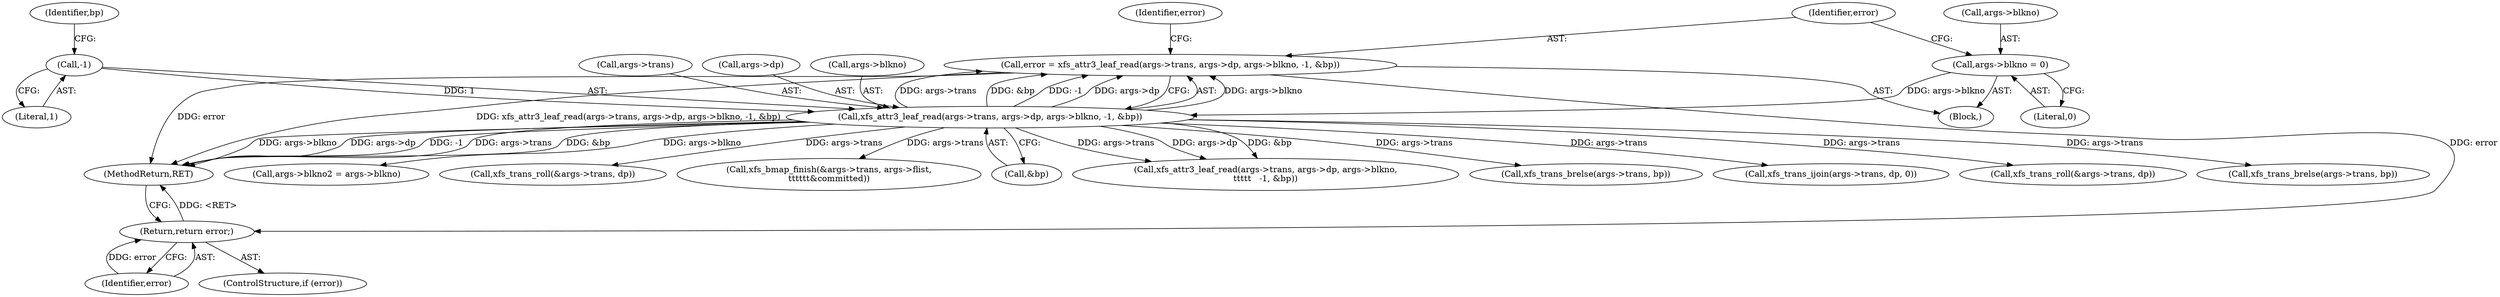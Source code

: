 digraph "0_linux_8275cdd0e7ac550dcce2b3ef6d2fb3b808c1ae59_0@API" {
"1000144" [label="(Call,error = xfs_attr3_leaf_read(args->trans, args->dp, args->blkno, -1, &bp))"];
"1000146" [label="(Call,xfs_attr3_leaf_read(args->trans, args->dp, args->blkno, -1, &bp))"];
"1000139" [label="(Call,args->blkno = 0)"];
"1000156" [label="(Call,-1)"];
"1000162" [label="(Return,return error;)"];
"1000125" [label="(Block,)"];
"1000145" [label="(Identifier,error)"];
"1000291" [label="(Call,xfs_bmap_finish(&args->trans, args->flist,\n\t\t\t\t\t\t&committed))"];
"1000163" [label="(Identifier,error)"];
"1000157" [label="(Literal,1)"];
"1000435" [label="(Call,xfs_attr3_leaf_read(args->trans, args->dp, args->blkno,\n\t\t\t\t\t   -1, &bp))"];
"1000144" [label="(Call,error = xfs_attr3_leaf_read(args->trans, args->dp, args->blkno, -1, &bp))"];
"1000180" [label="(Call,xfs_trans_brelse(args->trans, bp))"];
"1000319" [label="(Call,xfs_trans_ijoin(args->trans, dp, 0))"];
"1000147" [label="(Call,args->trans)"];
"1000156" [label="(Call,-1)"];
"1000150" [label="(Call,args->dp)"];
"1000345" [label="(Call,xfs_trans_roll(&args->trans, dp))"];
"1000200" [label="(Call,xfs_trans_brelse(args->trans, bp))"];
"1000159" [label="(Identifier,bp)"];
"1000161" [label="(Identifier,error)"];
"1000158" [label="(Call,&bp)"];
"1000538" [label="(MethodReturn,RET)"];
"1000214" [label="(Call,args->blkno2 = args->blkno)"];
"1000139" [label="(Call,args->blkno = 0)"];
"1000162" [label="(Return,return error;)"];
"1000143" [label="(Literal,0)"];
"1000160" [label="(ControlStructure,if (error))"];
"1000146" [label="(Call,xfs_attr3_leaf_read(args->trans, args->dp, args->blkno, -1, &bp))"];
"1000153" [label="(Call,args->blkno)"];
"1000140" [label="(Call,args->blkno)"];
"1000327" [label="(Call,xfs_trans_roll(&args->trans, dp))"];
"1000144" -> "1000125"  [label="AST: "];
"1000144" -> "1000146"  [label="CFG: "];
"1000145" -> "1000144"  [label="AST: "];
"1000146" -> "1000144"  [label="AST: "];
"1000161" -> "1000144"  [label="CFG: "];
"1000144" -> "1000538"  [label="DDG: error"];
"1000144" -> "1000538"  [label="DDG: xfs_attr3_leaf_read(args->trans, args->dp, args->blkno, -1, &bp)"];
"1000146" -> "1000144"  [label="DDG: args->blkno"];
"1000146" -> "1000144"  [label="DDG: args->trans"];
"1000146" -> "1000144"  [label="DDG: &bp"];
"1000146" -> "1000144"  [label="DDG: -1"];
"1000146" -> "1000144"  [label="DDG: args->dp"];
"1000144" -> "1000162"  [label="DDG: error"];
"1000146" -> "1000158"  [label="CFG: "];
"1000147" -> "1000146"  [label="AST: "];
"1000150" -> "1000146"  [label="AST: "];
"1000153" -> "1000146"  [label="AST: "];
"1000156" -> "1000146"  [label="AST: "];
"1000158" -> "1000146"  [label="AST: "];
"1000146" -> "1000538"  [label="DDG: &bp"];
"1000146" -> "1000538"  [label="DDG: args->blkno"];
"1000146" -> "1000538"  [label="DDG: args->dp"];
"1000146" -> "1000538"  [label="DDG: -1"];
"1000146" -> "1000538"  [label="DDG: args->trans"];
"1000139" -> "1000146"  [label="DDG: args->blkno"];
"1000156" -> "1000146"  [label="DDG: 1"];
"1000146" -> "1000180"  [label="DDG: args->trans"];
"1000146" -> "1000200"  [label="DDG: args->trans"];
"1000146" -> "1000214"  [label="DDG: args->blkno"];
"1000146" -> "1000291"  [label="DDG: args->trans"];
"1000146" -> "1000319"  [label="DDG: args->trans"];
"1000146" -> "1000327"  [label="DDG: args->trans"];
"1000146" -> "1000345"  [label="DDG: args->trans"];
"1000146" -> "1000435"  [label="DDG: args->trans"];
"1000146" -> "1000435"  [label="DDG: args->dp"];
"1000146" -> "1000435"  [label="DDG: &bp"];
"1000139" -> "1000125"  [label="AST: "];
"1000139" -> "1000143"  [label="CFG: "];
"1000140" -> "1000139"  [label="AST: "];
"1000143" -> "1000139"  [label="AST: "];
"1000145" -> "1000139"  [label="CFG: "];
"1000156" -> "1000157"  [label="CFG: "];
"1000157" -> "1000156"  [label="AST: "];
"1000159" -> "1000156"  [label="CFG: "];
"1000162" -> "1000160"  [label="AST: "];
"1000162" -> "1000163"  [label="CFG: "];
"1000163" -> "1000162"  [label="AST: "];
"1000538" -> "1000162"  [label="CFG: "];
"1000162" -> "1000538"  [label="DDG: <RET>"];
"1000163" -> "1000162"  [label="DDG: error"];
}
